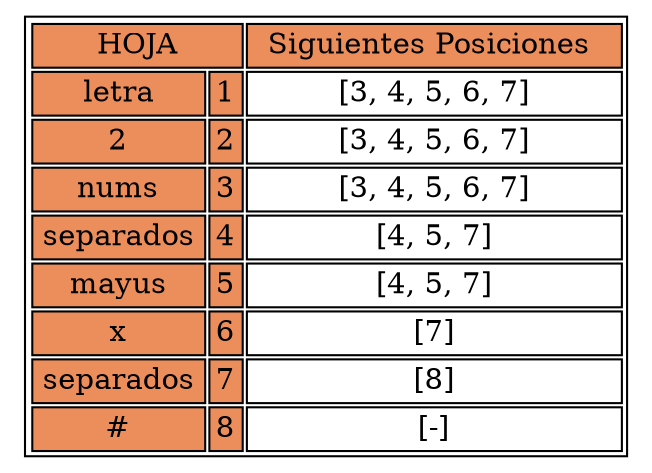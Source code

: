 digraph H {

	parent [
		shape=plaintext
		label=<
			<table border='1' cellborder='1'>
				<tr>
					<td bgcolor = "#EC8E5C" colspan = "4">HOJA</td>
					<td bgcolor = "#EC8E5C" colspan = "8">Siguientes Posiciones </td>
				</tr>

				<tr>
					<td bgcolor = "#EC8E5C" colspan = "3">letra</td>
					<td bgcolor = "#EC8E5C" >1</td>
					<td colspan = "8">[3, 4, 5, 6, 7]</td>
				</tr>

				<tr>
					<td bgcolor = "#EC8E5C" colspan = "3">2</td>
					<td bgcolor = "#EC8E5C" >2</td>
					<td colspan = "8">[3, 4, 5, 6, 7]</td>
				</tr>

				<tr>
					<td bgcolor = "#EC8E5C" colspan = "3">nums</td>
					<td bgcolor = "#EC8E5C" >3</td>
					<td colspan = "8">[3, 4, 5, 6, 7]</td>
				</tr>

				<tr>
					<td bgcolor = "#EC8E5C" colspan = "3">separados</td>
					<td bgcolor = "#EC8E5C" >4</td>
					<td colspan = "8">[4, 5, 7]</td>
				</tr>

				<tr>
					<td bgcolor = "#EC8E5C" colspan = "3">mayus</td>
					<td bgcolor = "#EC8E5C" >5</td>
					<td colspan = "8">[4, 5, 7]</td>
				</tr>

				<tr>
					<td bgcolor = "#EC8E5C" colspan = "3">x</td>
					<td bgcolor = "#EC8E5C" >6</td>
					<td colspan = "8">[7]</td>
				</tr>

				<tr>
					<td bgcolor = "#EC8E5C" colspan = "3">separados</td>
					<td bgcolor = "#EC8E5C" >7</td>
					<td colspan = "8">[8]</td>
				</tr>

				<tr>
					<td bgcolor = "#EC8E5C" colspan = "3">#</td>
					<td bgcolor = "#EC8E5C" >8</td>
					<td colspan = "8">[-]</td>
				</tr>

			</table>
	>];

}

